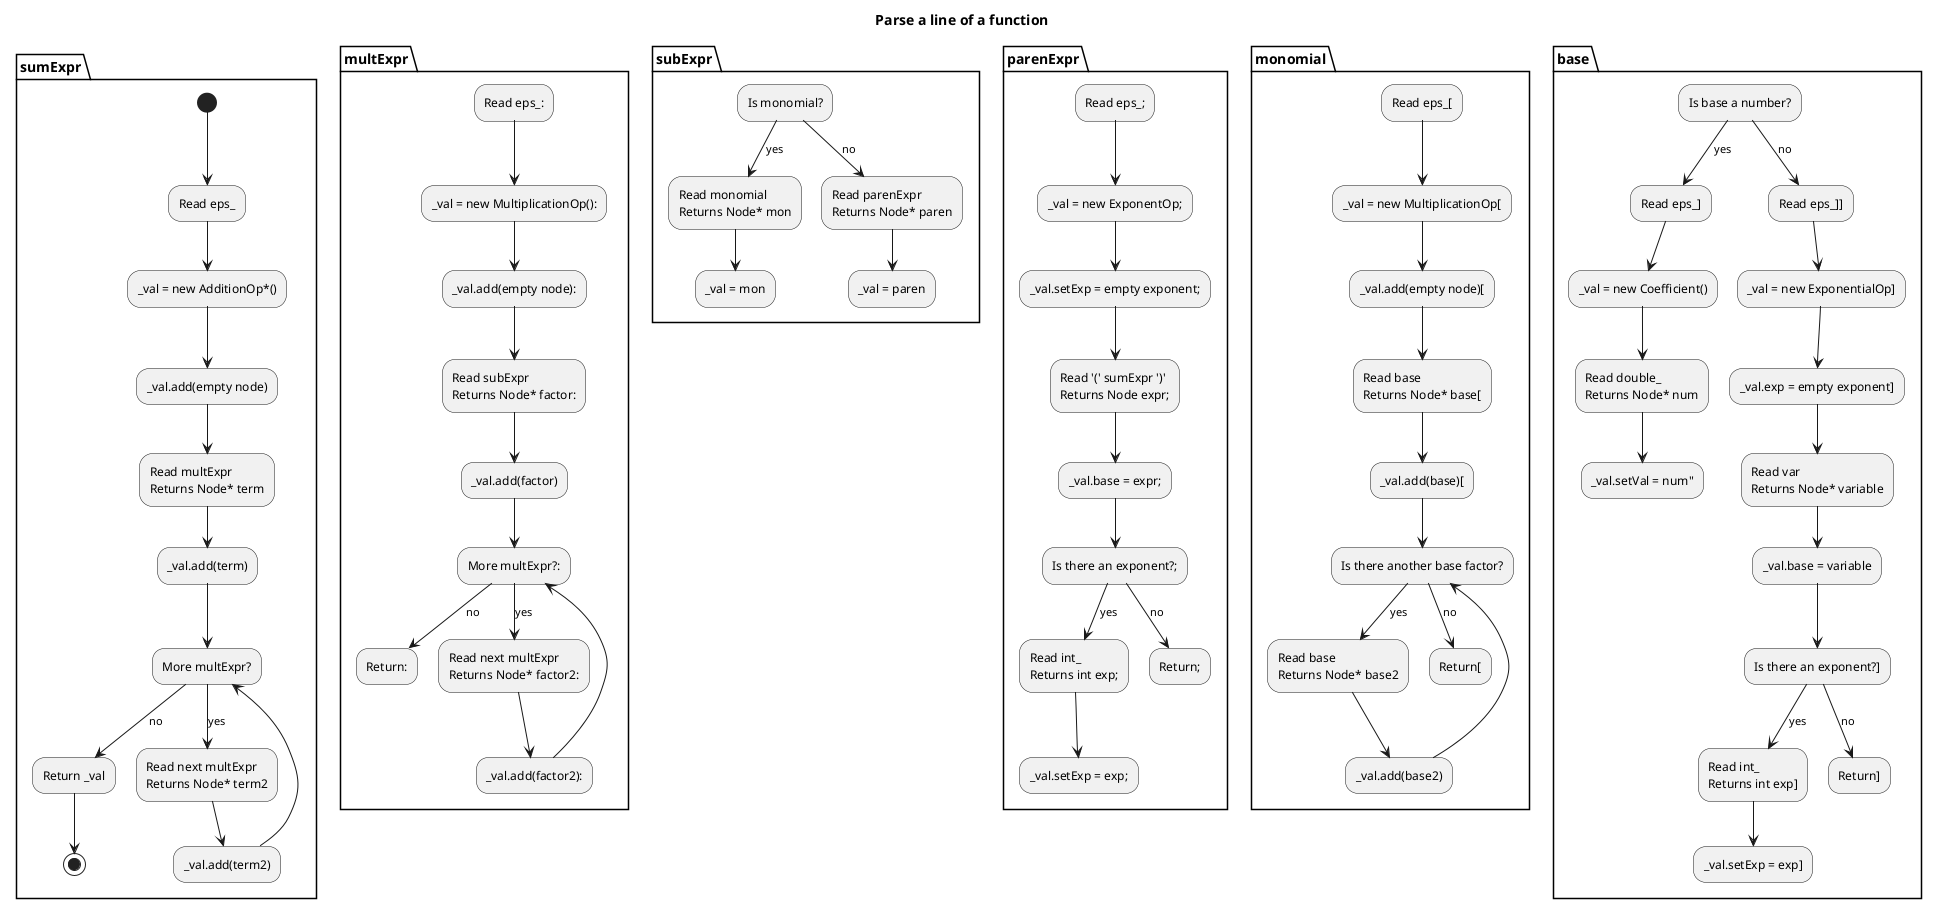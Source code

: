 @startuml
title Parse a line of a function
partition sumExpr {
(*) --> Read eps_
--> "_val = new AdditionOp*()"
--> "_val.add(empty node)"
--> "Read multExpr
Returns Node* term" as MultRet
--> _val.add(term)
--> More multExpr?
-->[no] Return _val
-->(*)

"More multExpr?" -->[yes] "Read next multExpr
Returns Node* term2"
--> _val.add(term2)
--> "More multExpr?"
}





partition multExpr {
"Read eps_:"  --> "_val = new MultiplicationOp():"
--> "_val.add(empty node):"
--> "Read subExpr
Returns Node* factor:" as SubRet
--> _val.add(factor)
--> More multExpr?:
-->[no] "Return:"

"More multExpr?:" -->[yes] "Read next multExpr
Returns Node* factor2:"
--> _val.add(factor2):
--> "More multExpr?:"
}






partition subExpr {
"Is monomial?" -->[yes] "Read monomial
Returns Node* mon" as MonRet
--> "_val = mon"

"Is monomial?" -->[no] "Read parenExpr
Returns Node* paren" as ParenRet
--> "_val = paren"

}




partition parenExpr {
"Read eps_;" --> "_val = new ExponentOp;"
--> "_val.setExp = empty exponent;"
--> "Read '(' sumExpr ')'
Returns Node expr;"
--> "_val.base = expr;"
--> "Is there an exponent?;"
-->[yes] "Read int_
Returns int exp;"
--> "_val.setExp = exp;"


"Is there an exponent?;" -->[no] "Return;"
}



partition monomial {
"Read eps_[" --> "_val = new MultiplicationOp["
--> "_val.add(empty node)["
--> "Read base
Returns Node* base[" as BRet
--> "_val.add(base)["
--> "Is there another base factor?"
-->[yes] "Read base
Returns Node* base2"
--> "_val.add(base2)"
--> "Is there another base factor?"

"Is there another base factor?" -->[no] "Return["
}





partition base {
"Is base a number?" -->[yes] "Read eps_]"
--> "_val = new Coefficient()"
--> "Read double_
Returns Node* num"
--> _val.setVal = num"


"Is base a number?" -->[no] "Read eps_]]"
--> "_val = new ExponentialOp]"
--> "_val.exp = empty exponent]"
--> "Read var
Returns Node* variable"
--> "_val.base = variable"
--> "Is there an exponent?]"
-->[yes] "Read int_
Returns int exp]"
--> "_val.setExp = exp]"


"Is there an exponent?]" -->[no] "Return]"


@enduml